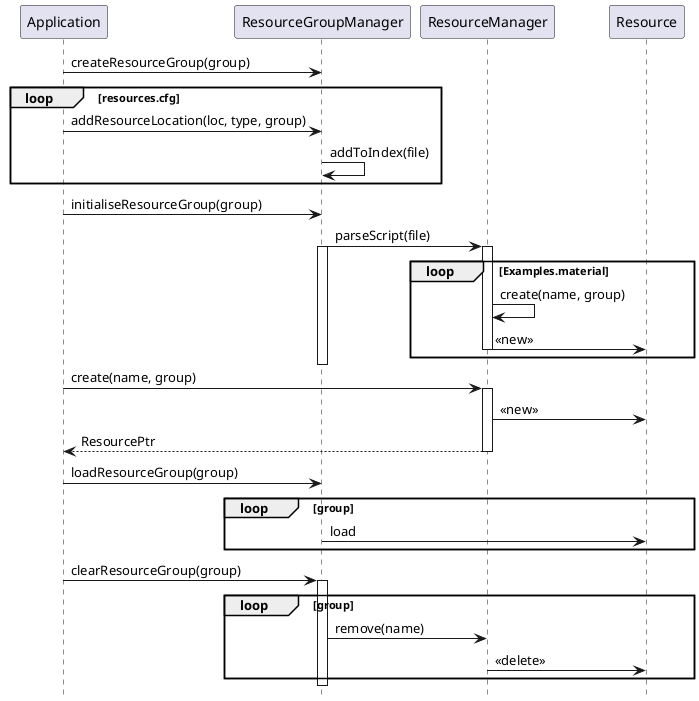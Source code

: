 @startuml
hide footbox

Application -> ResourceGroupManager: createResourceGroup(group)
loop resources.cfg
Application -> ResourceGroupManager: addResourceLocation(loc, type, group)
ResourceGroupManager -> ResourceGroupManager: addToIndex(file)
end
Application -> ResourceGroupManager: initialiseResourceGroup(group)

ResourceGroupManager -> ResourceManager: parseScript(file)
activate ResourceGroupManager
loop Examples.material
activate ResourceManager
ResourceManager -> ResourceManager: create(name, group)
ResourceManager -> Resource: << new >>
deactivate ResourceManager
end
deactivate ResourceGroupManager

Application -> ResourceManager: create(name, group)
activate ResourceManager
ResourceManager -> Resource: << new >>
ResourceManager --> Application: ResourcePtr
deactivate ResourceManager
Application -> ResourceGroupManager: loadResourceGroup(group)
loop group
ResourceGroupManager -> Resource: load
end

Application -> ResourceGroupManager: clearResourceGroup(group)
activate ResourceGroupManager
loop group
ResourceGroupManager -> ResourceManager: remove(name)
ResourceManager -> Resource: << delete >>
end
deactivate ResourceGroupManager
@enduml 

